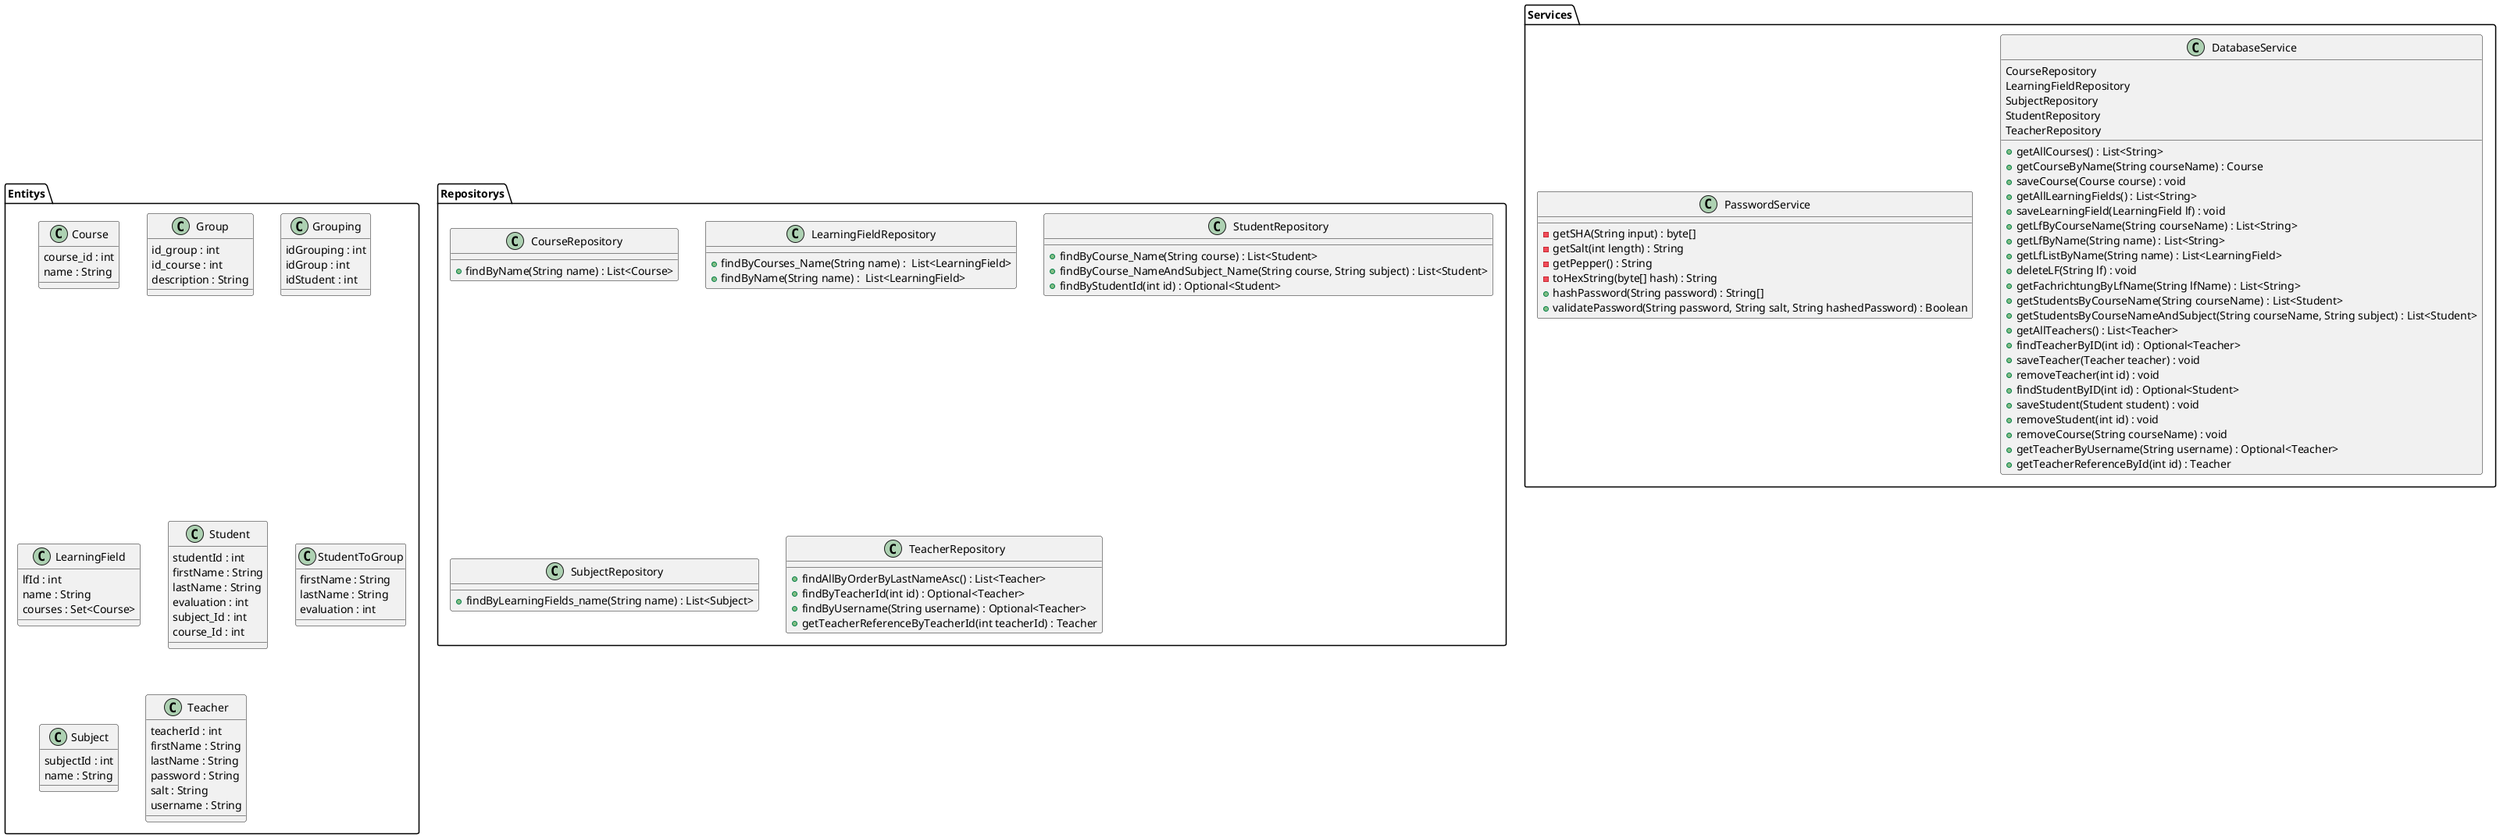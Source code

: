 @startuml

namespace Entitys{
class Course {
course_id : int
name : String
}

class Group {
id_group : int
id_course : int
description : String
}

class Grouping {
idGrouping : int
idGroup : int
idStudent : int
}

class LearningField {
lfId : int
name : String
courses : Set<Course>
}

class Student {
studentId : int
firstName : String
lastName : String
evaluation : int
subject_Id : int
course_Id : int
}

class StudentToGroup {
firstName : String
lastName : String
evaluation : int
}

class Subject {
subjectId : int
name : String
}

class Teacher {
teacherId : int
firstName : String
lastName : String
password : String
salt : String
username : String
}
}

namespace Services{
class DatabaseService {
CourseRepository
LearningFieldRepository
SubjectRepository
StudentRepository
TeacherRepository
+getAllCourses() : List<String>
+getCourseByName(String courseName) : Course
+saveCourse(Course course) : void
+getAllLearningFields() : List<String>
+saveLearningField(LearningField lf) : void
+getLfByCourseName(String courseName) : List<String>
+getLfByName(String name) : List<String>
+getLfListByName(String name) : List<LearningField>
+deleteLF(String lf) : void
+getFachrichtungByLfName(String lfName) : List<String>
+getStudentsByCourseName(String courseName) : List<Student>
+getStudentsByCourseNameAndSubject(String courseName, String subject) : List<Student>
+getAllTeachers() : List<Teacher>
+findTeacherByID(int id) : Optional<Teacher>
+saveTeacher(Teacher teacher) : void
+removeTeacher(int id) : void
+findStudentByID(int id) : Optional<Student>
+saveStudent(Student student) : void
+removeStudent(int id) : void
+removeCourse(String courseName) : void
+getTeacherByUsername(String username) : Optional<Teacher>
+getTeacherReferenceById(int id) : Teacher
}

class PasswordService{
-getSHA(String input) : byte[]
-getSalt(int length) : String
-getPepper() : String
-toHexString(byte[] hash) : String
+hashPassword(String password) : String[]
+validatePassword(String password, String salt, String hashedPassword) : Boolean
}
}

namespace Repositorys{
class CourseRepository {
+findByName(String name) : List<Course>
}

class LearningFieldRepository {
+findByCourses_Name(String name) :  List<LearningField>
+findByName(String name) :  List<LearningField>
}

class StudentRepository {
+findByCourse_Name(String course) : List<Student>
+findByCourse_NameAndSubject_Name(String course, String subject) : List<Student>
+findByStudentId(int id) : Optional<Student>
}

class SubjectRepository {
+findByLearningFields_name(String name) : List<Subject>
}

class TeacherRepository {
+findAllByOrderByLastNameAsc() : List<Teacher>
+findByTeacherId(int id) : Optional<Teacher>
+findByUsername(String username) : Optional<Teacher>
+getTeacherReferenceByTeacherId(int teacherId) : Teacher
}
}
@enduml